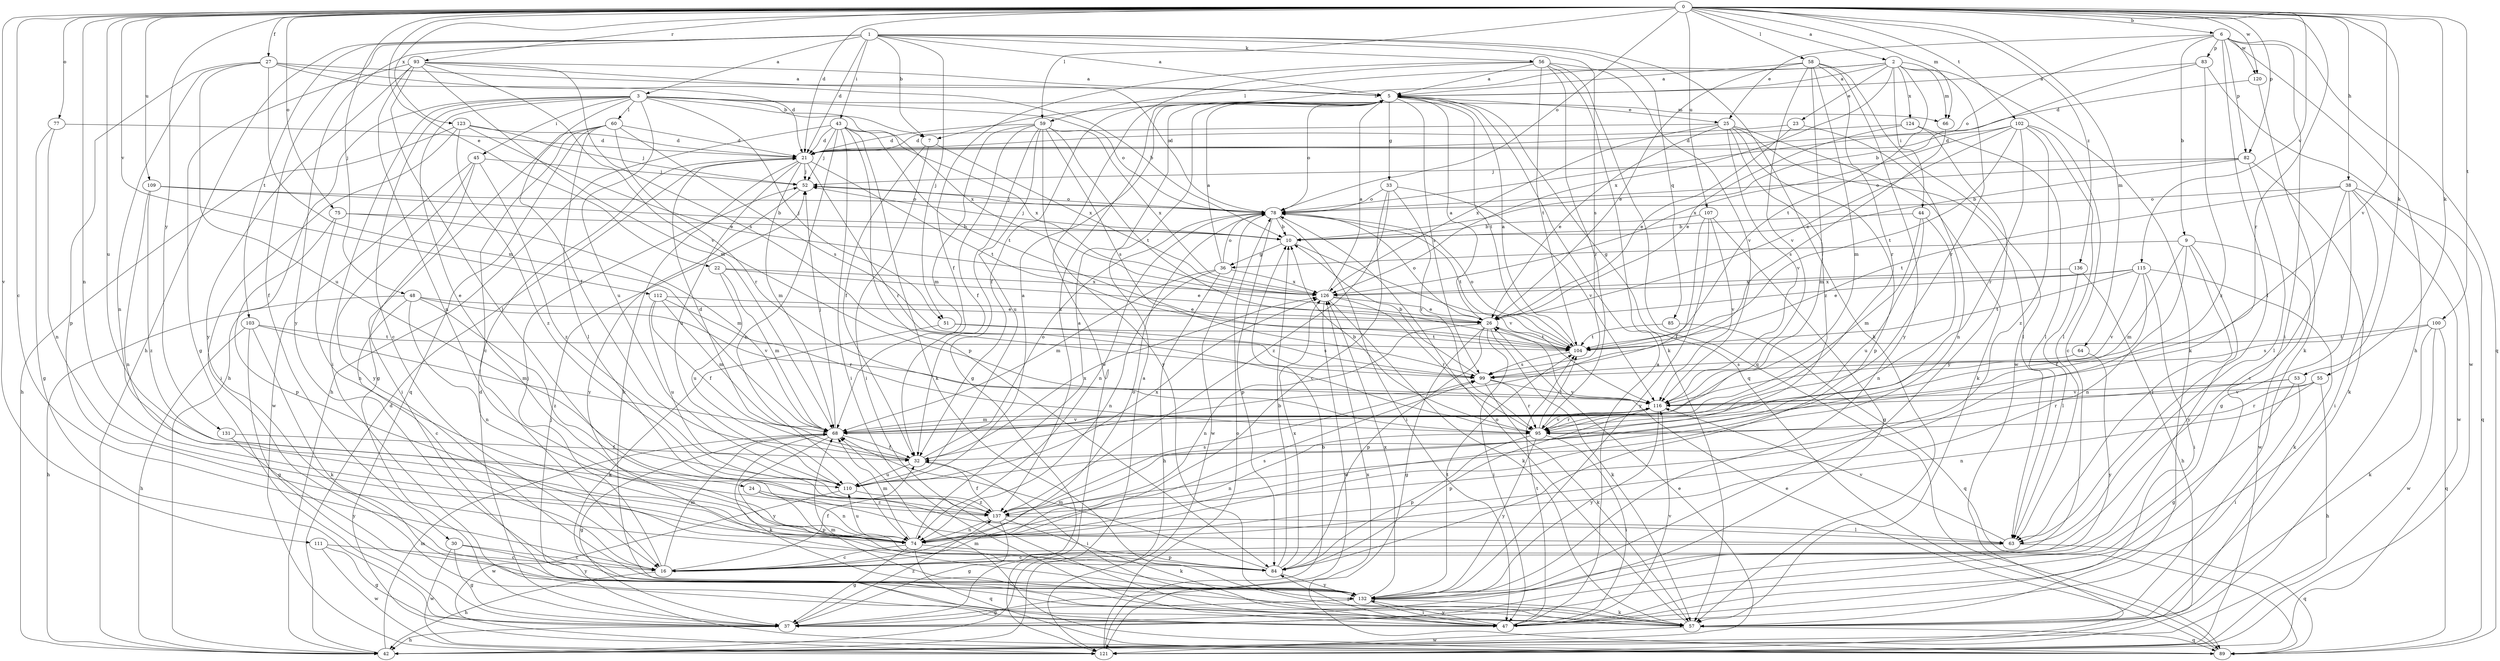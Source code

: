 strict digraph  {
0;
1;
2;
3;
5;
6;
7;
9;
10;
16;
21;
22;
23;
24;
25;
26;
27;
30;
32;
33;
36;
37;
38;
42;
43;
44;
45;
47;
48;
51;
52;
53;
55;
56;
57;
58;
59;
60;
63;
64;
66;
68;
74;
75;
77;
78;
82;
83;
84;
85;
89;
93;
95;
99;
100;
102;
103;
104;
107;
109;
110;
111;
112;
115;
116;
120;
121;
123;
124;
126;
131;
132;
136;
137;
0 -> 2  [label=a];
0 -> 6  [label=b];
0 -> 16  [label=c];
0 -> 21  [label=d];
0 -> 22  [label=e];
0 -> 27  [label=f];
0 -> 38  [label=h];
0 -> 48  [label=j];
0 -> 53  [label=k];
0 -> 55  [label=k];
0 -> 58  [label=l];
0 -> 59  [label=l];
0 -> 64  [label=m];
0 -> 66  [label=m];
0 -> 74  [label=n];
0 -> 75  [label=o];
0 -> 77  [label=o];
0 -> 78  [label=o];
0 -> 82  [label=p];
0 -> 93  [label=r];
0 -> 95  [label=r];
0 -> 100  [label=t];
0 -> 102  [label=t];
0 -> 107  [label=u];
0 -> 109  [label=u];
0 -> 110  [label=u];
0 -> 111  [label=v];
0 -> 112  [label=v];
0 -> 115  [label=v];
0 -> 116  [label=v];
0 -> 120  [label=w];
0 -> 123  [label=x];
0 -> 131  [label=y];
0 -> 136  [label=z];
1 -> 3  [label=a];
1 -> 5  [label=a];
1 -> 7  [label=b];
1 -> 21  [label=d];
1 -> 30  [label=f];
1 -> 42  [label=h];
1 -> 43  [label=i];
1 -> 51  [label=j];
1 -> 56  [label=k];
1 -> 57  [label=k];
1 -> 85  [label=q];
1 -> 99  [label=s];
1 -> 103  [label=t];
1 -> 132  [label=y];
2 -> 5  [label=a];
2 -> 7  [label=b];
2 -> 23  [label=e];
2 -> 44  [label=i];
2 -> 57  [label=k];
2 -> 59  [label=l];
2 -> 66  [label=m];
2 -> 95  [label=r];
2 -> 104  [label=t];
2 -> 124  [label=x];
2 -> 126  [label=x];
3 -> 7  [label=b];
3 -> 16  [label=c];
3 -> 24  [label=e];
3 -> 32  [label=f];
3 -> 42  [label=h];
3 -> 45  [label=i];
3 -> 47  [label=i];
3 -> 51  [label=j];
3 -> 60  [label=l];
3 -> 66  [label=m];
3 -> 78  [label=o];
3 -> 110  [label=u];
3 -> 126  [label=x];
5 -> 25  [label=e];
5 -> 32  [label=f];
5 -> 33  [label=g];
5 -> 78  [label=o];
5 -> 89  [label=q];
5 -> 99  [label=s];
5 -> 104  [label=t];
5 -> 137  [label=z];
6 -> 9  [label=b];
6 -> 25  [label=e];
6 -> 42  [label=h];
6 -> 47  [label=i];
6 -> 63  [label=l];
6 -> 78  [label=o];
6 -> 82  [label=p];
6 -> 83  [label=p];
6 -> 89  [label=q];
6 -> 120  [label=w];
7 -> 32  [label=f];
7 -> 47  [label=i];
7 -> 126  [label=x];
9 -> 36  [label=g];
9 -> 63  [label=l];
9 -> 68  [label=m];
9 -> 74  [label=n];
9 -> 121  [label=w];
9 -> 132  [label=y];
10 -> 36  [label=g];
10 -> 52  [label=j];
10 -> 116  [label=v];
16 -> 32  [label=f];
16 -> 42  [label=h];
16 -> 52  [label=j];
16 -> 68  [label=m];
16 -> 78  [label=o];
21 -> 52  [label=j];
21 -> 57  [label=k];
21 -> 68  [label=m];
21 -> 95  [label=r];
21 -> 104  [label=t];
21 -> 110  [label=u];
22 -> 26  [label=e];
22 -> 68  [label=m];
22 -> 110  [label=u];
22 -> 126  [label=x];
23 -> 21  [label=d];
23 -> 26  [label=e];
23 -> 74  [label=n];
24 -> 74  [label=n];
24 -> 84  [label=p];
24 -> 137  [label=z];
25 -> 21  [label=d];
25 -> 26  [label=e];
25 -> 57  [label=k];
25 -> 63  [label=l];
25 -> 68  [label=m];
25 -> 84  [label=p];
25 -> 116  [label=v];
25 -> 126  [label=x];
26 -> 5  [label=a];
26 -> 37  [label=g];
26 -> 47  [label=i];
26 -> 57  [label=k];
26 -> 74  [label=n];
26 -> 78  [label=o];
26 -> 84  [label=p];
26 -> 104  [label=t];
27 -> 5  [label=a];
27 -> 10  [label=b];
27 -> 21  [label=d];
27 -> 68  [label=m];
27 -> 74  [label=n];
27 -> 84  [label=p];
27 -> 110  [label=u];
30 -> 16  [label=c];
30 -> 37  [label=g];
30 -> 121  [label=w];
30 -> 132  [label=y];
32 -> 21  [label=d];
32 -> 47  [label=i];
32 -> 78  [label=o];
32 -> 110  [label=u];
32 -> 126  [label=x];
33 -> 16  [label=c];
33 -> 78  [label=o];
33 -> 95  [label=r];
33 -> 116  [label=v];
33 -> 137  [label=z];
36 -> 5  [label=a];
36 -> 42  [label=h];
36 -> 68  [label=m];
36 -> 74  [label=n];
36 -> 78  [label=o];
36 -> 126  [label=x];
37 -> 21  [label=d];
37 -> 42  [label=h];
37 -> 137  [label=z];
38 -> 16  [label=c];
38 -> 37  [label=g];
38 -> 47  [label=i];
38 -> 78  [label=o];
38 -> 89  [label=q];
38 -> 104  [label=t];
38 -> 121  [label=w];
42 -> 5  [label=a];
42 -> 21  [label=d];
42 -> 26  [label=e];
42 -> 68  [label=m];
43 -> 21  [label=d];
43 -> 42  [label=h];
43 -> 47  [label=i];
43 -> 52  [label=j];
43 -> 57  [label=k];
43 -> 74  [label=n];
43 -> 84  [label=p];
43 -> 104  [label=t];
43 -> 126  [label=x];
44 -> 10  [label=b];
44 -> 68  [label=m];
44 -> 74  [label=n];
44 -> 110  [label=u];
45 -> 47  [label=i];
45 -> 52  [label=j];
45 -> 121  [label=w];
45 -> 132  [label=y];
45 -> 137  [label=z];
47 -> 5  [label=a];
47 -> 84  [label=p];
47 -> 104  [label=t];
47 -> 116  [label=v];
47 -> 132  [label=y];
48 -> 16  [label=c];
48 -> 26  [label=e];
48 -> 42  [label=h];
48 -> 74  [label=n];
48 -> 116  [label=v];
48 -> 137  [label=z];
51 -> 57  [label=k];
51 -> 99  [label=s];
51 -> 104  [label=t];
52 -> 78  [label=o];
52 -> 132  [label=y];
53 -> 37  [label=g];
53 -> 47  [label=i];
53 -> 95  [label=r];
53 -> 116  [label=v];
55 -> 42  [label=h];
55 -> 74  [label=n];
55 -> 95  [label=r];
55 -> 116  [label=v];
56 -> 5  [label=a];
56 -> 32  [label=f];
56 -> 57  [label=k];
56 -> 89  [label=q];
56 -> 95  [label=r];
56 -> 104  [label=t];
56 -> 116  [label=v];
56 -> 121  [label=w];
57 -> 68  [label=m];
57 -> 78  [label=o];
57 -> 89  [label=q];
57 -> 121  [label=w];
58 -> 5  [label=a];
58 -> 26  [label=e];
58 -> 68  [label=m];
58 -> 95  [label=r];
58 -> 116  [label=v];
58 -> 121  [label=w];
58 -> 132  [label=y];
58 -> 137  [label=z];
59 -> 21  [label=d];
59 -> 32  [label=f];
59 -> 37  [label=g];
59 -> 68  [label=m];
59 -> 99  [label=s];
59 -> 104  [label=t];
59 -> 110  [label=u];
59 -> 126  [label=x];
59 -> 132  [label=y];
60 -> 16  [label=c];
60 -> 21  [label=d];
60 -> 37  [label=g];
60 -> 63  [label=l];
60 -> 89  [label=q];
60 -> 95  [label=r];
60 -> 99  [label=s];
63 -> 16  [label=c];
63 -> 89  [label=q];
63 -> 116  [label=v];
64 -> 99  [label=s];
64 -> 132  [label=y];
66 -> 99  [label=s];
68 -> 32  [label=f];
68 -> 37  [label=g];
68 -> 52  [label=j];
68 -> 57  [label=k];
68 -> 116  [label=v];
68 -> 132  [label=y];
74 -> 5  [label=a];
74 -> 16  [label=c];
74 -> 37  [label=g];
74 -> 68  [label=m];
74 -> 84  [label=p];
74 -> 89  [label=q];
74 -> 99  [label=s];
74 -> 110  [label=u];
75 -> 10  [label=b];
75 -> 68  [label=m];
75 -> 74  [label=n];
75 -> 84  [label=p];
77 -> 21  [label=d];
77 -> 37  [label=g];
77 -> 74  [label=n];
78 -> 10  [label=b];
78 -> 47  [label=i];
78 -> 52  [label=j];
78 -> 74  [label=n];
78 -> 84  [label=p];
78 -> 104  [label=t];
78 -> 121  [label=w];
82 -> 10  [label=b];
82 -> 52  [label=j];
82 -> 57  [label=k];
82 -> 63  [label=l];
82 -> 78  [label=o];
83 -> 5  [label=a];
83 -> 10  [label=b];
83 -> 121  [label=w];
83 -> 137  [label=z];
84 -> 10  [label=b];
84 -> 68  [label=m];
84 -> 126  [label=x];
84 -> 132  [label=y];
85 -> 89  [label=q];
85 -> 104  [label=t];
89 -> 26  [label=e];
89 -> 52  [label=j];
89 -> 68  [label=m];
89 -> 126  [label=x];
93 -> 5  [label=a];
93 -> 37  [label=g];
93 -> 63  [label=l];
93 -> 68  [label=m];
93 -> 74  [label=n];
93 -> 78  [label=o];
93 -> 99  [label=s];
93 -> 116  [label=v];
93 -> 132  [label=y];
95 -> 10  [label=b];
95 -> 47  [label=i];
95 -> 74  [label=n];
95 -> 84  [label=p];
95 -> 104  [label=t];
95 -> 116  [label=v];
95 -> 132  [label=y];
99 -> 10  [label=b];
99 -> 57  [label=k];
99 -> 95  [label=r];
99 -> 116  [label=v];
100 -> 57  [label=k];
100 -> 89  [label=q];
100 -> 99  [label=s];
100 -> 104  [label=t];
100 -> 121  [label=w];
102 -> 16  [label=c];
102 -> 21  [label=d];
102 -> 26  [label=e];
102 -> 63  [label=l];
102 -> 95  [label=r];
102 -> 104  [label=t];
102 -> 126  [label=x];
102 -> 137  [label=z];
103 -> 37  [label=g];
103 -> 42  [label=h];
103 -> 57  [label=k];
103 -> 68  [label=m];
103 -> 104  [label=t];
104 -> 5  [label=a];
104 -> 78  [label=o];
104 -> 99  [label=s];
107 -> 10  [label=b];
107 -> 32  [label=f];
107 -> 37  [label=g];
107 -> 116  [label=v];
107 -> 132  [label=y];
109 -> 10  [label=b];
109 -> 74  [label=n];
109 -> 78  [label=o];
109 -> 137  [label=z];
110 -> 5  [label=a];
110 -> 121  [label=w];
110 -> 126  [label=x];
110 -> 137  [label=z];
111 -> 16  [label=c];
111 -> 37  [label=g];
111 -> 121  [label=w];
112 -> 26  [label=e];
112 -> 32  [label=f];
112 -> 68  [label=m];
112 -> 95  [label=r];
112 -> 110  [label=u];
115 -> 26  [label=e];
115 -> 32  [label=f];
115 -> 47  [label=i];
115 -> 57  [label=k];
115 -> 104  [label=t];
115 -> 116  [label=v];
115 -> 126  [label=x];
116 -> 68  [label=m];
116 -> 84  [label=p];
116 -> 95  [label=r];
116 -> 132  [label=y];
120 -> 21  [label=d];
120 -> 57  [label=k];
121 -> 10  [label=b];
121 -> 78  [label=o];
123 -> 21  [label=d];
123 -> 26  [label=e];
123 -> 42  [label=h];
123 -> 47  [label=i];
123 -> 52  [label=j];
123 -> 137  [label=z];
124 -> 21  [label=d];
124 -> 26  [label=e];
124 -> 63  [label=l];
124 -> 132  [label=y];
126 -> 5  [label=a];
126 -> 26  [label=e];
126 -> 57  [label=k];
126 -> 95  [label=r];
126 -> 121  [label=w];
131 -> 32  [label=f];
131 -> 132  [label=y];
132 -> 37  [label=g];
132 -> 47  [label=i];
132 -> 57  [label=k];
132 -> 104  [label=t];
132 -> 126  [label=x];
136 -> 42  [label=h];
136 -> 63  [label=l];
136 -> 126  [label=x];
137 -> 32  [label=f];
137 -> 37  [label=g];
137 -> 57  [label=k];
137 -> 63  [label=l];
137 -> 74  [label=n];
137 -> 99  [label=s];
}
